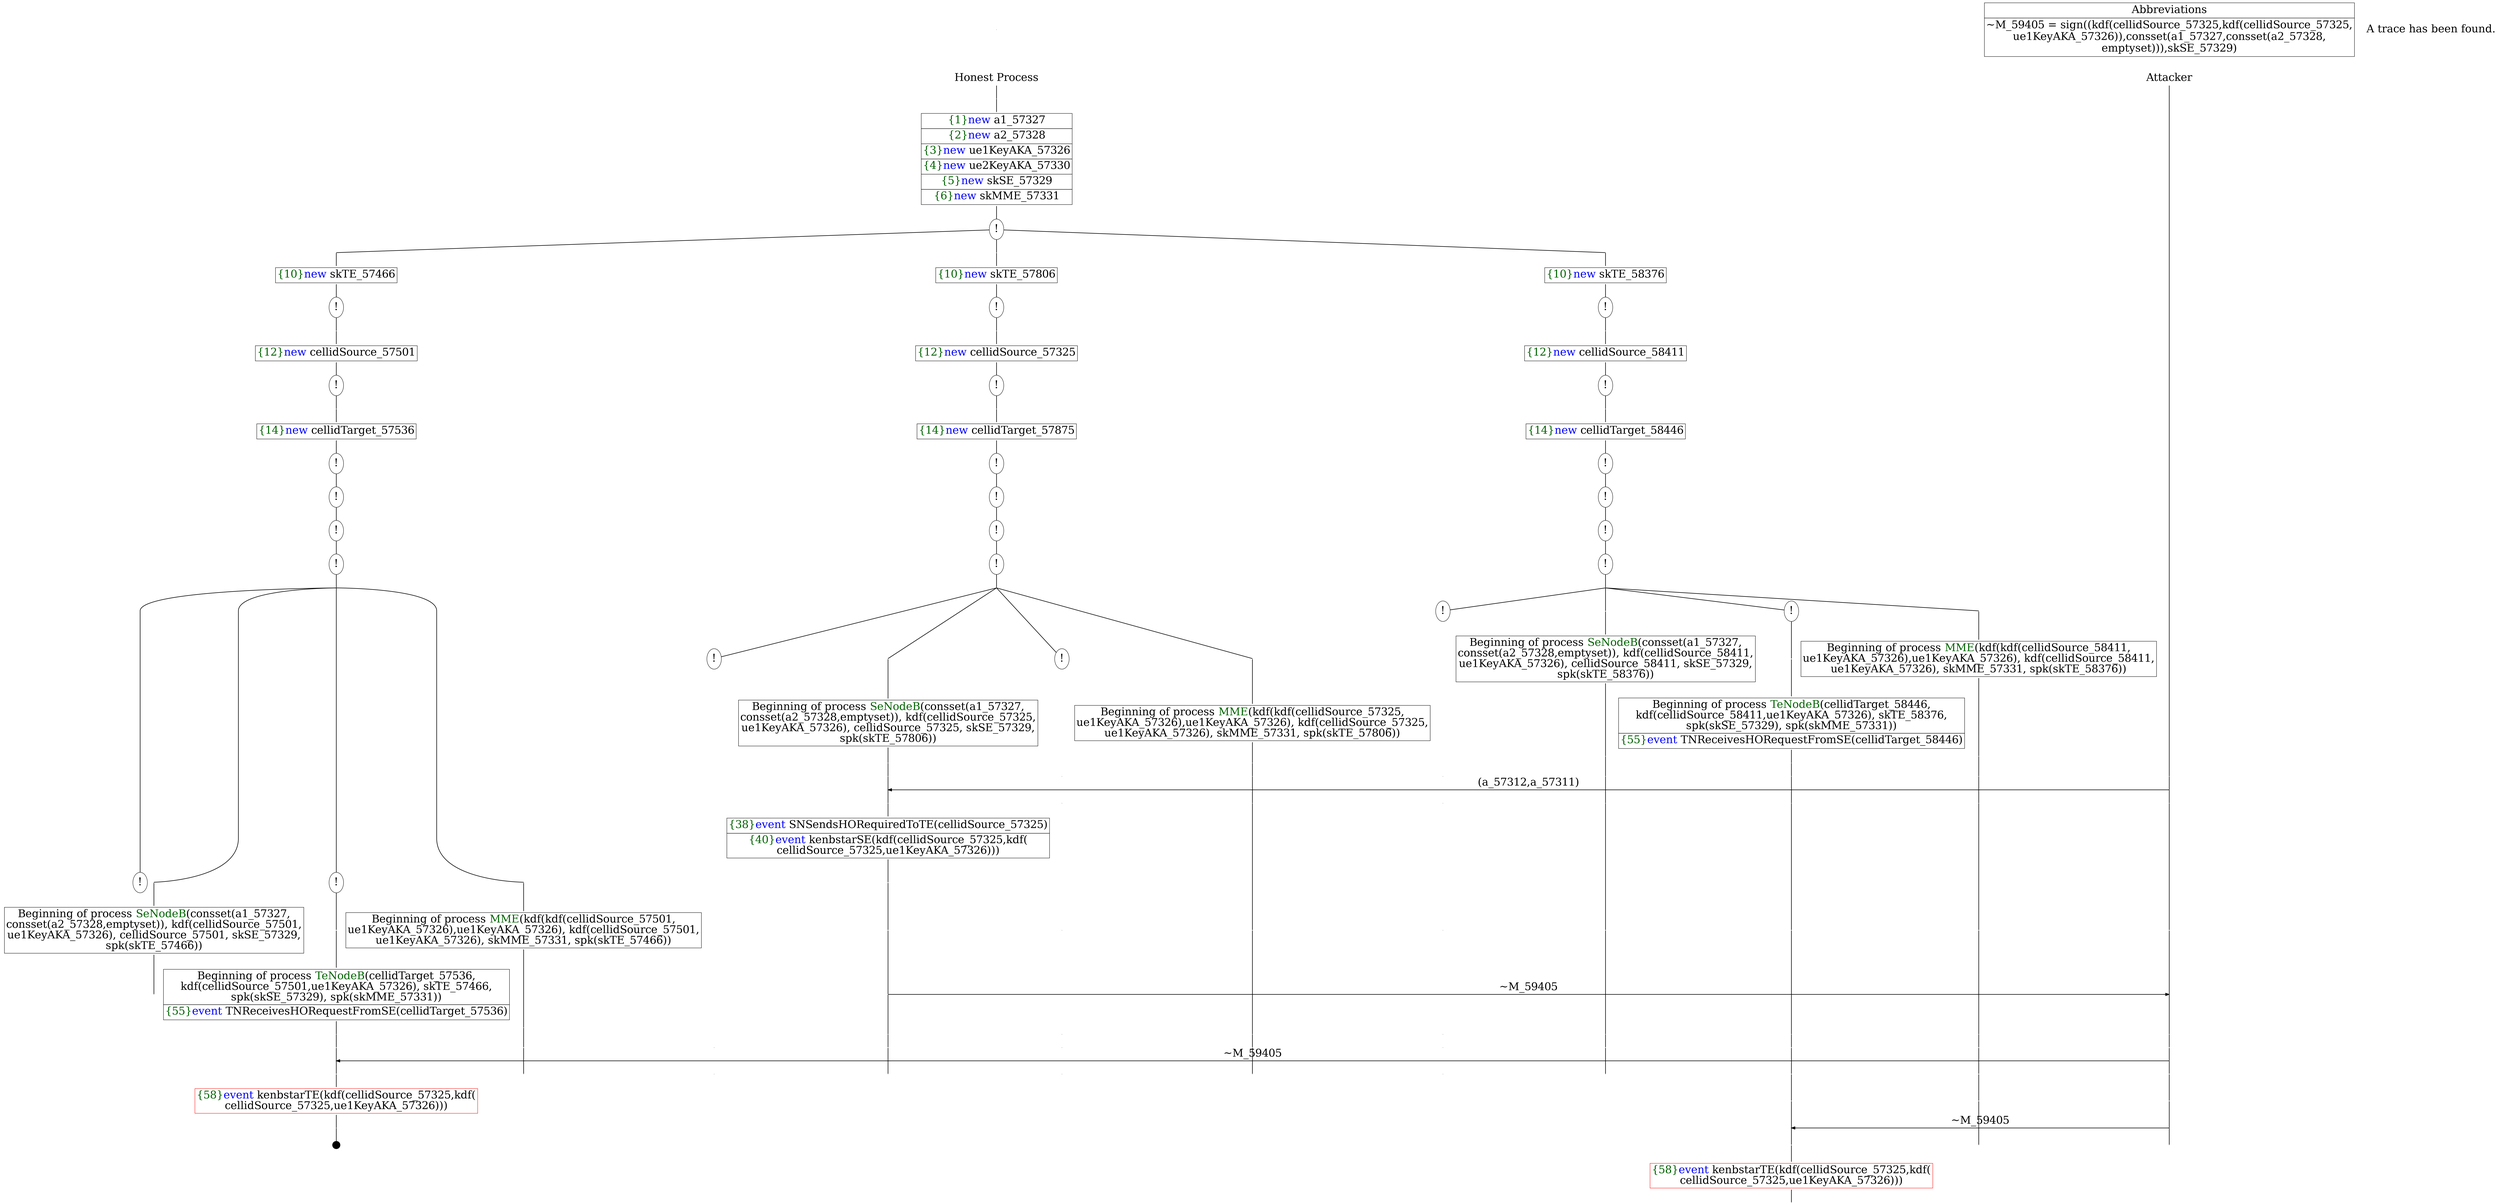 digraph {
graph [ordering = out]
edge [arrowhead = none, penwidth = 1.6, fontsize = 30]
node [shape = point, width = 0, height = 0, fontsize = 30]
Trace<br/>
[label = <A trace has been found.<br/>
>, shape = plaintext]
P0__0 [label = "Honest Process", shape = plaintext]
P__0 [label = "Attacker", shape = plaintext]
Trace -> P0__0 [label = "", style = invisible, weight = 100]{rank = same; P0__0 P__0}
P0__0 -> P0__1 [label = <>, weight = 100]
P0__1 -> P0__2 [label = <>, weight = 100]
P0__2 [shape = plaintext, label = <<TABLE BORDER="0" CELLBORDER="1" CELLSPACING="0" CELLPADDING="4"> <TR><TD><FONT COLOR="darkgreen">{1}</FONT><FONT COLOR="blue">new </FONT>a1_57327</TD></TR><TR><TD><FONT COLOR="darkgreen">{2}</FONT><FONT COLOR="blue">new </FONT>a2_57328</TD></TR><TR><TD><FONT COLOR="darkgreen">{3}</FONT><FONT COLOR="blue">new </FONT>ue1KeyAKA_57326</TD></TR><TR><TD><FONT COLOR="darkgreen">{4}</FONT><FONT COLOR="blue">new </FONT>ue2KeyAKA_57330</TD></TR><TR><TD><FONT COLOR="darkgreen">{5}</FONT><FONT COLOR="blue">new </FONT>skSE_57329</TD></TR><TR><TD><FONT COLOR="darkgreen">{6}</FONT><FONT COLOR="blue">new </FONT>skMME_57331</TD></TR></TABLE>>]
P0__2 -> P0__3 [label = <>, weight = 100]
P0__3 [label = "!", shape = ellipse]
{rank = same; P0_2__3 P0_1__3 P0_0__3}
P0_2__3 [label = "", fixedsize = false, width = 0, height = 0, shape = none]
P0__3 -> P0_2__3 [label = <>]
P0_1__3 [label = "", fixedsize = false, width = 0, height = 0, shape = none]
P0__3 -> P0_1__3 [label = <>]
P0_0__3 [label = "", fixedsize = false, width = 0, height = 0, shape = none]
P0__3 -> P0_0__3 [label = <>]
P0_0__3 -> P0_0__4 [label = <>, weight = 100]
P0_0__4 [shape = plaintext, label = <<TABLE BORDER="0" CELLBORDER="1" CELLSPACING="0" CELLPADDING="4"> <TR><TD><FONT COLOR="darkgreen">{10}</FONT><FONT COLOR="blue">new </FONT>skTE_58376</TD></TR></TABLE>>]
P0_0__4 -> P0_0__5 [label = <>, weight = 100]
P0_0__5 [label = "!", shape = ellipse]
P0_0_0__5 [label = "", fixedsize = false, width = 0, height = 0, shape = none]
P0_0__5 -> P0_0_0__5 [label = <>, weight = 100]
P0_0_0__5 -> P0_0_0__6 [label = <>, weight = 100]
P0_0_0__6 [shape = plaintext, label = <<TABLE BORDER="0" CELLBORDER="1" CELLSPACING="0" CELLPADDING="4"> <TR><TD><FONT COLOR="darkgreen">{12}</FONT><FONT COLOR="blue">new </FONT>cellidSource_58411</TD></TR></TABLE>>]
P0_0_0__6 -> P0_0_0__7 [label = <>, weight = 100]
P0_0_0__7 [label = "!", shape = ellipse]
P0_0_0_0__7 [label = "", fixedsize = false, width = 0, height = 0, shape = none]
P0_0_0__7 -> P0_0_0_0__7 [label = <>, weight = 100]
P0_0_0_0__7 -> P0_0_0_0__8 [label = <>, weight = 100]
P0_0_0_0__8 [shape = plaintext, label = <<TABLE BORDER="0" CELLBORDER="1" CELLSPACING="0" CELLPADDING="4"> <TR><TD><FONT COLOR="darkgreen">{14}</FONT><FONT COLOR="blue">new </FONT>cellidTarget_58446</TD></TR></TABLE>>]
P0_0_0_0__8 -> P0_0_0_0__9 [label = <>, weight = 100]
P0_0_0_0__9 [label = "!", shape = ellipse]
P0_0_0_0_0__9 [label = "", fixedsize = false, width = 0, height = 0, shape = none]
P0_0_0_0__9 -> P0_0_0_0_0__9 [label = <>, weight = 100]
P0_0_0_0_0__9 [label = "!", shape = ellipse]
P0_0_0_0_0_0__9 [label = "", fixedsize = false, width = 0, height = 0, shape = none]
P0_0_0_0_0__9 -> P0_0_0_0_0_0__9 [label = <>, weight = 100]
P0_0_0_0_0_0__9 [label = "!", shape = ellipse]
P0_0_0_0_0_0_0__9 [label = "", fixedsize = false, width = 0, height = 0, shape = none]
P0_0_0_0_0_0__9 -> P0_0_0_0_0_0_0__9 [label = <>, weight = 100]
P0_0_0_0_0_0_0__9 [label = "!", shape = ellipse]
P0_0_0_0_0_0_0_0__9 [label = "", fixedsize = false, width = 0, height = 0, shape = none]
P0_0_0_0_0_0_0__9 -> P0_0_0_0_0_0_0_0__9 [label = <>, weight = 100]
/*RPar */
P0_0_0_0_0_0_0_0__9 -> P0_0_0_0_0_0_0_0_3__9 [label = <>]
P0_0_0_0_0_0_0_0__9 -> P0_0_0_0_0_0_0_0_2__9 [label = <>]
P0_0_0_0_0_0_0_0__9 -> P0_0_0_0_0_0_0_0_1__9 [label = <>]
P0_0_0_0_0_0_0_0__9 -> P0_0_0_0_0_0_0_0_0__9 [label = <>]
P0_0_0_0_0_0_0_0__9 [label = "", fixedsize = false, width = 0, height = 0, shape = none]
{rank = same; P0_0_0_0_0_0_0_0_0__9 P0_0_0_0_0_0_0_0_1__9 P0_0_0_0_0_0_0_0_2__9 P0_0_0_0_0_0_0_0_3__9}
P0_0_0_0_0_0_0_0_0__9 -> P0_0_0_0_0_0_0_0_0__10 [label = <>, weight = 100]
P0_0_0_0_0_0_0_0_0__10 [shape = plaintext, label = <<TABLE BORDER="0" CELLBORDER="1" CELLSPACING="0" CELLPADDING="4"> <TR><TD>Beginning of process <FONT COLOR="darkgreen">MME</FONT>(kdf(kdf(cellidSource_58411,<br/>
ue1KeyAKA_57326),ue1KeyAKA_57326), kdf(cellidSource_58411,<br/>
ue1KeyAKA_57326), skMME_57331, spk(skTE_58376))<br/>
</TD></TR></TABLE>>]
P0_0_0_0_0_0_0_0_0__10 -> P0_0_0_0_0_0_0_0_0__11 [label = <>, weight = 100]
P0_0_0_0_0_0_0_0_1__9 [label = "!", shape = ellipse]
P0_0_0_0_0_0_0_0_1_0__9 [label = "", fixedsize = false, width = 0, height = 0, shape = none]
P0_0_0_0_0_0_0_0_1__9 -> P0_0_0_0_0_0_0_0_1_0__9 [label = <>, weight = 100]
P0_0_0_0_0_0_0_0_1_0__9 -> P0_0_0_0_0_0_0_0_1_0__10 [label = <>, weight = 100]
P0_0_0_0_0_0_0_0_1_0__10 [shape = plaintext, label = <<TABLE BORDER="0" CELLBORDER="1" CELLSPACING="0" CELLPADDING="4"> <TR><TD>Beginning of process <FONT COLOR="darkgreen">TeNodeB</FONT>(cellidTarget_58446,<br/>
kdf(cellidSource_58411,ue1KeyAKA_57326), skTE_58376,<br/>
spk(skSE_57329), spk(skMME_57331))</TD></TR><TR><TD><FONT COLOR="darkgreen">{55}</FONT><FONT COLOR="blue">event</FONT> TNReceivesHORequestFromSE(cellidTarget_58446)<br/>
</TD></TR></TABLE>>]
P0_0_0_0_0_0_0_0_1_0__10 -> P0_0_0_0_0_0_0_0_1_0__11 [label = <>, weight = 100]
P0_0_0_0_0_0_0_0_2__9 -> P0_0_0_0_0_0_0_0_2__10 [label = <>, weight = 100]
P0_0_0_0_0_0_0_0_2__10 [shape = plaintext, label = <<TABLE BORDER="0" CELLBORDER="1" CELLSPACING="0" CELLPADDING="4"> <TR><TD>Beginning of process <FONT COLOR="darkgreen">SeNodeB</FONT>(consset(a1_57327,<br/>
consset(a2_57328,emptyset)), kdf(cellidSource_58411,<br/>
ue1KeyAKA_57326), cellidSource_58411, skSE_57329,<br/>
spk(skTE_58376))</TD></TR></TABLE>>]
P0_0_0_0_0_0_0_0_2__10 -> P0_0_0_0_0_0_0_0_2__11 [label = <>, weight = 100]
P0_0_0_0_0_0_0_0_3__9 [label = "!", shape = ellipse]
P0_1__3 -> P0_1__4 [label = <>, weight = 100]
P0_1__4 [shape = plaintext, label = <<TABLE BORDER="0" CELLBORDER="1" CELLSPACING="0" CELLPADDING="4"> <TR><TD><FONT COLOR="darkgreen">{10}</FONT><FONT COLOR="blue">new </FONT>skTE_57806</TD></TR></TABLE>>]
P0_1__4 -> P0_1__5 [label = <>, weight = 100]
P0_1__5 [label = "!", shape = ellipse]
P0_1_0__5 [label = "", fixedsize = false, width = 0, height = 0, shape = none]
P0_1__5 -> P0_1_0__5 [label = <>, weight = 100]
P0_1_0__5 -> P0_1_0__6 [label = <>, weight = 100]
P0_1_0__6 [shape = plaintext, label = <<TABLE BORDER="0" CELLBORDER="1" CELLSPACING="0" CELLPADDING="4"> <TR><TD><FONT COLOR="darkgreen">{12}</FONT><FONT COLOR="blue">new </FONT>cellidSource_57325</TD></TR></TABLE>>]
P0_1_0__6 -> P0_1_0__7 [label = <>, weight = 100]
P0_1_0__7 [label = "!", shape = ellipse]
P0_1_0_0__7 [label = "", fixedsize = false, width = 0, height = 0, shape = none]
P0_1_0__7 -> P0_1_0_0__7 [label = <>, weight = 100]
P0_1_0_0__7 -> P0_1_0_0__8 [label = <>, weight = 100]
P0_1_0_0__8 [shape = plaintext, label = <<TABLE BORDER="0" CELLBORDER="1" CELLSPACING="0" CELLPADDING="4"> <TR><TD><FONT COLOR="darkgreen">{14}</FONT><FONT COLOR="blue">new </FONT>cellidTarget_57875</TD></TR></TABLE>>]
P0_1_0_0__8 -> P0_1_0_0__9 [label = <>, weight = 100]
P0_1_0_0__9 [label = "!", shape = ellipse]
P0_1_0_0_0__9 [label = "", fixedsize = false, width = 0, height = 0, shape = none]
P0_1_0_0__9 -> P0_1_0_0_0__9 [label = <>, weight = 100]
P0_1_0_0_0__9 [label = "!", shape = ellipse]
P0_1_0_0_0_0__9 [label = "", fixedsize = false, width = 0, height = 0, shape = none]
P0_1_0_0_0__9 -> P0_1_0_0_0_0__9 [label = <>, weight = 100]
P0_1_0_0_0_0__9 [label = "!", shape = ellipse]
P0_1_0_0_0_0_0__9 [label = "", fixedsize = false, width = 0, height = 0, shape = none]
P0_1_0_0_0_0__9 -> P0_1_0_0_0_0_0__9 [label = <>, weight = 100]
P0_1_0_0_0_0_0__9 [label = "!", shape = ellipse]
P0_1_0_0_0_0_0_0__9 [label = "", fixedsize = false, width = 0, height = 0, shape = none]
P0_1_0_0_0_0_0__9 -> P0_1_0_0_0_0_0_0__9 [label = <>, weight = 100]
/*RPar */
P0_1_0_0_0_0_0_0__9 -> P0_1_0_0_0_0_0_0_3__9 [label = <>]
P0_1_0_0_0_0_0_0__9 -> P0_1_0_0_0_0_0_0_2__9 [label = <>]
P0_1_0_0_0_0_0_0__9 -> P0_1_0_0_0_0_0_0_1__9 [label = <>]
P0_1_0_0_0_0_0_0__9 -> P0_1_0_0_0_0_0_0_0__9 [label = <>]
P0_1_0_0_0_0_0_0__9 [label = "", fixedsize = false, width = 0, height = 0, shape = none]
{rank = same; P0_1_0_0_0_0_0_0_0__9 P0_1_0_0_0_0_0_0_1__9 P0_1_0_0_0_0_0_0_2__9 P0_1_0_0_0_0_0_0_3__9}
P0_1_0_0_0_0_0_0_0__9 -> P0_1_0_0_0_0_0_0_0__10 [label = <>, weight = 100]
P0_1_0_0_0_0_0_0_0__10 [shape = plaintext, label = <<TABLE BORDER="0" CELLBORDER="1" CELLSPACING="0" CELLPADDING="4"> <TR><TD>Beginning of process <FONT COLOR="darkgreen">MME</FONT>(kdf(kdf(cellidSource_57325,<br/>
ue1KeyAKA_57326),ue1KeyAKA_57326), kdf(cellidSource_57325,<br/>
ue1KeyAKA_57326), skMME_57331, spk(skTE_57806))<br/>
</TD></TR></TABLE>>]
P0_1_0_0_0_0_0_0_0__10 -> P0_1_0_0_0_0_0_0_0__11 [label = <>, weight = 100]
P0_1_0_0_0_0_0_0_1__9 [label = "!", shape = ellipse]
P0_1_0_0_0_0_0_0_2__9 -> P0_1_0_0_0_0_0_0_2__10 [label = <>, weight = 100]
P0_1_0_0_0_0_0_0_2__10 [shape = plaintext, label = <<TABLE BORDER="0" CELLBORDER="1" CELLSPACING="0" CELLPADDING="4"> <TR><TD>Beginning of process <FONT COLOR="darkgreen">SeNodeB</FONT>(consset(a1_57327,<br/>
consset(a2_57328,emptyset)), kdf(cellidSource_57325,<br/>
ue1KeyAKA_57326), cellidSource_57325, skSE_57329,<br/>
spk(skTE_57806))</TD></TR></TABLE>>]
P0_1_0_0_0_0_0_0_2__10 -> P0_1_0_0_0_0_0_0_2__11 [label = <>, weight = 100]
P0_1_0_0_0_0_0_0_3__9 [label = "!", shape = ellipse]
P0_2__3 -> P0_2__4 [label = <>, weight = 100]
P0_2__4 [shape = plaintext, label = <<TABLE BORDER="0" CELLBORDER="1" CELLSPACING="0" CELLPADDING="4"> <TR><TD><FONT COLOR="darkgreen">{10}</FONT><FONT COLOR="blue">new </FONT>skTE_57466</TD></TR></TABLE>>]
P0_2__4 -> P0_2__5 [label = <>, weight = 100]
P0_2__5 [label = "!", shape = ellipse]
P0_2_0__5 [label = "", fixedsize = false, width = 0, height = 0, shape = none]
P0_2__5 -> P0_2_0__5 [label = <>, weight = 100]
P0_2_0__5 -> P0_2_0__6 [label = <>, weight = 100]
P0_2_0__6 [shape = plaintext, label = <<TABLE BORDER="0" CELLBORDER="1" CELLSPACING="0" CELLPADDING="4"> <TR><TD><FONT COLOR="darkgreen">{12}</FONT><FONT COLOR="blue">new </FONT>cellidSource_57501</TD></TR></TABLE>>]
P0_2_0__6 -> P0_2_0__7 [label = <>, weight = 100]
P0_2_0__7 [label = "!", shape = ellipse]
P0_2_0_0__7 [label = "", fixedsize = false, width = 0, height = 0, shape = none]
P0_2_0__7 -> P0_2_0_0__7 [label = <>, weight = 100]
P0_2_0_0__7 -> P0_2_0_0__8 [label = <>, weight = 100]
P0_2_0_0__8 [shape = plaintext, label = <<TABLE BORDER="0" CELLBORDER="1" CELLSPACING="0" CELLPADDING="4"> <TR><TD><FONT COLOR="darkgreen">{14}</FONT><FONT COLOR="blue">new </FONT>cellidTarget_57536</TD></TR></TABLE>>]
P0_2_0_0__8 -> P0_2_0_0__9 [label = <>, weight = 100]
P0_2_0_0__9 [label = "!", shape = ellipse]
P0_2_0_0_0__9 [label = "", fixedsize = false, width = 0, height = 0, shape = none]
P0_2_0_0__9 -> P0_2_0_0_0__9 [label = <>, weight = 100]
P0_2_0_0_0__9 [label = "!", shape = ellipse]
P0_2_0_0_0_0__9 [label = "", fixedsize = false, width = 0, height = 0, shape = none]
P0_2_0_0_0__9 -> P0_2_0_0_0_0__9 [label = <>, weight = 100]
P0_2_0_0_0_0__9 [label = "!", shape = ellipse]
P0_2_0_0_0_0_0__9 [label = "", fixedsize = false, width = 0, height = 0, shape = none]
P0_2_0_0_0_0__9 -> P0_2_0_0_0_0_0__9 [label = <>, weight = 100]
P0_2_0_0_0_0_0__9 [label = "!", shape = ellipse]
P0_2_0_0_0_0_0_0__9 [label = "", fixedsize = false, width = 0, height = 0, shape = none]
P0_2_0_0_0_0_0__9 -> P0_2_0_0_0_0_0_0__9 [label = <>, weight = 100]
/*RPar */
P0_2_0_0_0_0_0_0__9 -> P0_2_0_0_0_0_0_0_3__9 [label = <>]
P0_2_0_0_0_0_0_0__9 -> P0_2_0_0_0_0_0_0_2__9 [label = <>]
P0_2_0_0_0_0_0_0__9 -> P0_2_0_0_0_0_0_0_1__9 [label = <>]
P0_2_0_0_0_0_0_0__9 -> P0_2_0_0_0_0_0_0_0__9 [label = <>]
P0_2_0_0_0_0_0_0__9 [label = "", fixedsize = false, width = 0, height = 0, shape = none]
{rank = same; P0_2_0_0_0_0_0_0_0__9 P0_2_0_0_0_0_0_0_1__9 P0_2_0_0_0_0_0_0_2__9 P0_2_0_0_0_0_0_0_3__9}
P0_2_0_0_0_0_0_0_0__9 -> P0_2_0_0_0_0_0_0_0__10 [label = <>, weight = 100]
P0_2_0_0_0_0_0_0_0__10 [shape = plaintext, label = <<TABLE BORDER="0" CELLBORDER="1" CELLSPACING="0" CELLPADDING="4"> <TR><TD>Beginning of process <FONT COLOR="darkgreen">MME</FONT>(kdf(kdf(cellidSource_57501,<br/>
ue1KeyAKA_57326),ue1KeyAKA_57326), kdf(cellidSource_57501,<br/>
ue1KeyAKA_57326), skMME_57331, spk(skTE_57466))<br/>
</TD></TR></TABLE>>]
P0_2_0_0_0_0_0_0_0__10 -> P0_2_0_0_0_0_0_0_0__11 [label = <>, weight = 100]
P0_2_0_0_0_0_0_0_1__9 [label = "!", shape = ellipse]
P0_2_0_0_0_0_0_0_1_0__9 [label = "", fixedsize = false, width = 0, height = 0, shape = none]
P0_2_0_0_0_0_0_0_1__9 -> P0_2_0_0_0_0_0_0_1_0__9 [label = <>, weight = 100]
P0_2_0_0_0_0_0_0_1_0__9 -> P0_2_0_0_0_0_0_0_1_0__10 [label = <>, weight = 100]
P0_2_0_0_0_0_0_0_1_0__10 [shape = plaintext, label = <<TABLE BORDER="0" CELLBORDER="1" CELLSPACING="0" CELLPADDING="4"> <TR><TD>Beginning of process <FONT COLOR="darkgreen">TeNodeB</FONT>(cellidTarget_57536,<br/>
kdf(cellidSource_57501,ue1KeyAKA_57326), skTE_57466,<br/>
spk(skSE_57329), spk(skMME_57331))</TD></TR><TR><TD><FONT COLOR="darkgreen">{55}</FONT><FONT COLOR="blue">event</FONT> TNReceivesHORequestFromSE(cellidTarget_57536)<br/>
</TD></TR></TABLE>>]
P0_2_0_0_0_0_0_0_1_0__10 -> P0_2_0_0_0_0_0_0_1_0__11 [label = <>, weight = 100]
P0_2_0_0_0_0_0_0_2__9 -> P0_2_0_0_0_0_0_0_2__10 [label = <>, weight = 100]
P0_2_0_0_0_0_0_0_2__10 [shape = plaintext, label = <<TABLE BORDER="0" CELLBORDER="1" CELLSPACING="0" CELLPADDING="4"> <TR><TD>Beginning of process <FONT COLOR="darkgreen">SeNodeB</FONT>(consset(a1_57327,<br/>
consset(a2_57328,emptyset)), kdf(cellidSource_57501,<br/>
ue1KeyAKA_57326), cellidSource_57501, skSE_57329,<br/>
spk(skTE_57466))</TD></TR></TABLE>>]
P0_2_0_0_0_0_0_0_2__10 -> P0_2_0_0_0_0_0_0_2__11 [label = <>, weight = 100]
P0_2_0_0_0_0_0_0_3__9 [label = "!", shape = ellipse]
P0_1_0_0_0_0_0_0_2__11 -> P0_1_0_0_0_0_0_0_2__12 [label = <>, weight = 100]
P0_1_0_0_0_0_0_0_1__10 [label = "", style = invisible]
P0_1_0_0_0_0_0_0_1__9 -> P0_1_0_0_0_0_0_0_1__10 [label = <>, weight = 100, style = invisible]
P0_1_0_0_0_0_0_0_0__11 -> P0_1_0_0_0_0_0_0_0__12 [label = <>, weight = 100]
P0_0_0_0_0_0_0_0_3__10 [label = "", style = invisible]
P0_0_0_0_0_0_0_0_3__9 -> P0_0_0_0_0_0_0_0_3__10 [label = <>, weight = 100, style = invisible]
P0_0_0_0_0_0_0_0_2__11 -> P0_0_0_0_0_0_0_0_2__12 [label = <>, weight = 100]
P0_0_0_0_0_0_0_0_1_0__11 -> P0_0_0_0_0_0_0_0_1_0__12 [label = <>, weight = 100]
P0_0_0_0_0_0_0_0_0__11 -> P0_0_0_0_0_0_0_0_0__12 [label = <>, weight = 100]
P__0 -> P__1 [label = <>, weight = 100]
{rank = same; P__1 P0_0_0_0_0_0_0_0_0__12 P0_0_0_0_0_0_0_0_1_0__12 P0_0_0_0_0_0_0_0_2__12 P0_0_0_0_0_0_0_0_3__10 P0_1_0_0_0_0_0_0_0__12 P0_1_0_0_0_0_0_0_1__10 P0_1_0_0_0_0_0_0_2__12}
P0_1_0_0_0_0_0_0_2__12 -> P0_1_0_0_0_0_0_0_2__13 [label = <>, weight = 100]
P__1 -> P__2 [label = <>, weight = 100]
{rank = same; P__2 P0_1_0_0_0_0_0_0_2__13}
P0_1_0_0_0_0_0_0_2__13 -> P__2 [label = <(a_57312,a_57311)>, dir = back, arrowhead = normal]
P0_1_0_0_0_0_0_0_2__13 -> P0_1_0_0_0_0_0_0_2__14 [label = <>, weight = 100]
P0_1_0_0_0_0_0_0_1__11 [label = "", style = invisible]
P0_1_0_0_0_0_0_0_1__10 -> P0_1_0_0_0_0_0_0_1__11 [label = <>, weight = 100, style = invisible]
P0_1_0_0_0_0_0_0_0__12 -> P0_1_0_0_0_0_0_0_0__13 [label = <>, weight = 100]
P0_0_0_0_0_0_0_0_3__11 [label = "", style = invisible]
P0_0_0_0_0_0_0_0_3__10 -> P0_0_0_0_0_0_0_0_3__11 [label = <>, weight = 100, style = invisible]
P0_0_0_0_0_0_0_0_2__12 -> P0_0_0_0_0_0_0_0_2__13 [label = <>, weight = 100]
P0_0_0_0_0_0_0_0_1_0__12 -> P0_0_0_0_0_0_0_0_1_0__13 [label = <>, weight = 100]
P0_0_0_0_0_0_0_0_0__12 -> P0_0_0_0_0_0_0_0_0__13 [label = <>, weight = 100]
P__2 -> P__3 [label = <>, weight = 100]
{rank = same; P__3 P0_0_0_0_0_0_0_0_0__13 P0_0_0_0_0_0_0_0_1_0__13 P0_0_0_0_0_0_0_0_2__13 P0_0_0_0_0_0_0_0_3__11 P0_1_0_0_0_0_0_0_0__13 P0_1_0_0_0_0_0_0_1__11 P0_1_0_0_0_0_0_0_2__14}
P0_1_0_0_0_0_0_0_2__14 -> P0_1_0_0_0_0_0_0_2__15 [label = <>, weight = 100]
P0_1_0_0_0_0_0_0_2__15 [shape = plaintext, label = <<TABLE BORDER="0" CELLBORDER="1" CELLSPACING="0" CELLPADDING="4"> <TR><TD><FONT COLOR="darkgreen">{38}</FONT><FONT COLOR="blue">event</FONT> SNSendsHORequiredToTE(cellidSource_57325)<br/>
</TD></TR><TR><TD><FONT COLOR="darkgreen">{40}</FONT><FONT COLOR="blue">event</FONT> kenbstarSE(kdf(cellidSource_57325,kdf(<br/>
cellidSource_57325,ue1KeyAKA_57326)))</TD></TR></TABLE>>]
P0_1_0_0_0_0_0_0_2__15 -> P0_1_0_0_0_0_0_0_2__16 [label = <>, weight = 100]
P0_1_0_0_0_0_0_0_2__16 -> P0_1_0_0_0_0_0_0_2__17 [label = <>, weight = 100]
P0_1_0_0_0_0_0_0_1__12 [label = "", style = invisible]
P0_1_0_0_0_0_0_0_1__11 -> P0_1_0_0_0_0_0_0_1__12 [label = <>, weight = 100, style = invisible]
P0_1_0_0_0_0_0_0_0__13 -> P0_1_0_0_0_0_0_0_0__14 [label = <>, weight = 100]
P0_0_0_0_0_0_0_0_3__12 [label = "", style = invisible]
P0_0_0_0_0_0_0_0_3__11 -> P0_0_0_0_0_0_0_0_3__12 [label = <>, weight = 100, style = invisible]
P0_0_0_0_0_0_0_0_2__13 -> P0_0_0_0_0_0_0_0_2__14 [label = <>, weight = 100]
P0_0_0_0_0_0_0_0_1_0__13 -> P0_0_0_0_0_0_0_0_1_0__14 [label = <>, weight = 100]
P0_0_0_0_0_0_0_0_0__13 -> P0_0_0_0_0_0_0_0_0__14 [label = <>, weight = 100]
P__3 -> P__4 [label = <>, weight = 100]
{rank = same; P__4 P0_0_0_0_0_0_0_0_0__14 P0_0_0_0_0_0_0_0_1_0__14 P0_0_0_0_0_0_0_0_2__14 P0_0_0_0_0_0_0_0_3__12 P0_1_0_0_0_0_0_0_0__14 P0_1_0_0_0_0_0_0_1__12 P0_1_0_0_0_0_0_0_2__17}
P0_1_0_0_0_0_0_0_2__17 -> P0_1_0_0_0_0_0_0_2__18 [label = <>, weight = 100]
P__4 -> P__5 [label = <>, weight = 100]
{rank = same; P__5 P0_1_0_0_0_0_0_0_2__18}
P0_1_0_0_0_0_0_0_2__18 -> P__5 [label = <~M_59405>, arrowhead = normal]
P0_1_0_0_0_0_0_0_2__18 -> P0_1_0_0_0_0_0_0_2__19 [label = <>, weight = 100]
P0_1_0_0_0_0_0_0_1__13 [label = "", style = invisible]
P0_1_0_0_0_0_0_0_1__12 -> P0_1_0_0_0_0_0_0_1__13 [label = <>, weight = 100, style = invisible]
P0_1_0_0_0_0_0_0_0__14 -> P0_1_0_0_0_0_0_0_0__15 [label = <>, weight = 100]
P0_0_0_0_0_0_0_0_3__13 [label = "", style = invisible]
P0_0_0_0_0_0_0_0_3__12 -> P0_0_0_0_0_0_0_0_3__13 [label = <>, weight = 100, style = invisible]
P0_0_0_0_0_0_0_0_2__14 -> P0_0_0_0_0_0_0_0_2__15 [label = <>, weight = 100]
P0_0_0_0_0_0_0_0_1_0__14 -> P0_0_0_0_0_0_0_0_1_0__15 [label = <>, weight = 100]
P0_0_0_0_0_0_0_0_0__14 -> P0_0_0_0_0_0_0_0_0__15 [label = <>, weight = 100]
P__5 -> P__6 [label = <>, weight = 100]
{rank = same; P__6 P0_0_0_0_0_0_0_0_0__15 P0_0_0_0_0_0_0_0_1_0__15 P0_0_0_0_0_0_0_0_2__15 P0_0_0_0_0_0_0_0_3__13 P0_1_0_0_0_0_0_0_0__15 P0_1_0_0_0_0_0_0_1__13 P0_1_0_0_0_0_0_0_2__19}
P0_2_0_0_0_0_0_0_1_0__11 -> P0_2_0_0_0_0_0_0_1_0__12 [label = <>, weight = 100]
P0_2_0_0_0_0_0_0_0__11 -> P0_2_0_0_0_0_0_0_0__12 [label = <>, weight = 100]
P0_1_0_0_0_0_0_0_3__10 [label = "", style = invisible]
P0_1_0_0_0_0_0_0_3__9 -> P0_1_0_0_0_0_0_0_3__10 [label = <>, weight = 100, style = invisible]
P0_1_0_0_0_0_0_0_2__19 -> P0_1_0_0_0_0_0_0_2__20 [label = <>, weight = 100]
P0_1_0_0_0_0_0_0_1__14 [label = "", style = invisible]
P0_1_0_0_0_0_0_0_1__13 -> P0_1_0_0_0_0_0_0_1__14 [label = <>, weight = 100, style = invisible]
P0_1_0_0_0_0_0_0_0__15 -> P0_1_0_0_0_0_0_0_0__16 [label = <>, weight = 100]
P0_0_0_0_0_0_0_0_3__14 [label = "", style = invisible]
P0_0_0_0_0_0_0_0_3__13 -> P0_0_0_0_0_0_0_0_3__14 [label = <>, weight = 100, style = invisible]
P0_0_0_0_0_0_0_0_2__15 -> P0_0_0_0_0_0_0_0_2__16 [label = <>, weight = 100]
P0_0_0_0_0_0_0_0_1_0__15 -> P0_0_0_0_0_0_0_0_1_0__16 [label = <>, weight = 100]
P0_0_0_0_0_0_0_0_0__15 -> P0_0_0_0_0_0_0_0_0__16 [label = <>, weight = 100]
P__6 -> P__7 [label = <>, weight = 100]
{rank = same; P__7 P0_0_0_0_0_0_0_0_0__16 P0_0_0_0_0_0_0_0_1_0__16 P0_0_0_0_0_0_0_0_2__16 P0_0_0_0_0_0_0_0_3__14 P0_1_0_0_0_0_0_0_0__16 P0_1_0_0_0_0_0_0_1__14 P0_1_0_0_0_0_0_0_2__20 P0_1_0_0_0_0_0_0_3__10 P0_2_0_0_0_0_0_0_0__12 P0_2_0_0_0_0_0_0_1_0__12}
P0_2_0_0_0_0_0_0_1_0__12 -> P0_2_0_0_0_0_0_0_1_0__13 [label = <>, weight = 100]
P__7 -> P__8 [label = <>, weight = 100]
{rank = same; P__8 P0_2_0_0_0_0_0_0_1_0__13}
P0_2_0_0_0_0_0_0_1_0__13 -> P__8 [label = <~M_59405>, dir = back, arrowhead = normal]
P0_2_0_0_0_0_0_0_1_0__13 -> P0_2_0_0_0_0_0_0_1_0__14 [label = <>, weight = 100]
P0_2_0_0_0_0_0_0_0__12 -> P0_2_0_0_0_0_0_0_0__13 [label = <>, weight = 100]
P0_1_0_0_0_0_0_0_3__11 [label = "", style = invisible]
P0_1_0_0_0_0_0_0_3__10 -> P0_1_0_0_0_0_0_0_3__11 [label = <>, weight = 100, style = invisible]
P0_1_0_0_0_0_0_0_2__20 -> P0_1_0_0_0_0_0_0_2__21 [label = <>, weight = 100]
P0_1_0_0_0_0_0_0_1__15 [label = "", style = invisible]
P0_1_0_0_0_0_0_0_1__14 -> P0_1_0_0_0_0_0_0_1__15 [label = <>, weight = 100, style = invisible]
P0_1_0_0_0_0_0_0_0__16 -> P0_1_0_0_0_0_0_0_0__17 [label = <>, weight = 100]
P0_0_0_0_0_0_0_0_3__15 [label = "", style = invisible]
P0_0_0_0_0_0_0_0_3__14 -> P0_0_0_0_0_0_0_0_3__15 [label = <>, weight = 100, style = invisible]
P0_0_0_0_0_0_0_0_2__16 -> P0_0_0_0_0_0_0_0_2__17 [label = <>, weight = 100]
P0_0_0_0_0_0_0_0_1_0__16 -> P0_0_0_0_0_0_0_0_1_0__17 [label = <>, weight = 100]
P0_0_0_0_0_0_0_0_0__16 -> P0_0_0_0_0_0_0_0_0__17 [label = <>, weight = 100]
P__8 -> P__9 [label = <>, weight = 100]
{rank = same; P__9 P0_0_0_0_0_0_0_0_0__17 P0_0_0_0_0_0_0_0_1_0__17 P0_0_0_0_0_0_0_0_2__17 P0_0_0_0_0_0_0_0_3__15 P0_1_0_0_0_0_0_0_0__17 P0_1_0_0_0_0_0_0_1__15 P0_1_0_0_0_0_0_0_2__21 P0_1_0_0_0_0_0_0_3__11 P0_2_0_0_0_0_0_0_0__13 P0_2_0_0_0_0_0_0_1_0__14}
P0_2_0_0_0_0_0_0_1_0__14 -> P0_2_0_0_0_0_0_0_1_0__15 [label = <>, weight = 100]
P0_2_0_0_0_0_0_0_1_0__15 [color = red, shape = plaintext, label = <<TABLE BORDER="0" CELLBORDER="1" CELLSPACING="0" CELLPADDING="4"> <TR><TD><FONT COLOR="darkgreen">{58}</FONT><FONT COLOR="blue">event</FONT> kenbstarTE(kdf(cellidSource_57325,kdf(<br/>
cellidSource_57325,ue1KeyAKA_57326)))</TD></TR></TABLE>>]
P0_2_0_0_0_0_0_0_1_0__15 -> P0_2_0_0_0_0_0_0_1_0__16 [label = <>, weight = 100]
P0_2_0_0_0_0_0_0_1_0__17 [label = "", width = 0.3, height = 0.3]
P0_2_0_0_0_0_0_0_1_0__16 -> P0_2_0_0_0_0_0_0_1_0__17 [label = <>, weight = 100]
P0_0_0_0_0_0_0_0_1_0__17 -> P0_0_0_0_0_0_0_0_1_0__18 [label = <>, weight = 100]
P0_0_0_0_0_0_0_0_0__17 -> P0_0_0_0_0_0_0_0_0__18 [label = <>, weight = 100]
P__9 -> P__10 [label = <>, weight = 100]
{rank = same; P__10 P0_0_0_0_0_0_0_0_0__18 P0_0_0_0_0_0_0_0_1_0__18}
P0_0_0_0_0_0_0_0_1_0__18 -> P0_0_0_0_0_0_0_0_1_0__19 [label = <>, weight = 100]
P__10 -> P__11 [label = <>, weight = 100]
{rank = same; P__11 P0_0_0_0_0_0_0_0_1_0__19}
P0_0_0_0_0_0_0_0_1_0__19 -> P__11 [label = <~M_59405>, dir = back, arrowhead = normal]
P0_0_0_0_0_0_0_0_1_0__19 -> P0_0_0_0_0_0_0_0_1_0__20 [label = <>, weight = 100]
P0_0_0_0_0_0_0_0_0__18 -> P0_0_0_0_0_0_0_0_0__19 [label = <>, weight = 100]
P__11 -> P__12 [label = <>, weight = 100]
{rank = same; P__12 P0_0_0_0_0_0_0_0_0__19 P0_0_0_0_0_0_0_0_1_0__20}
P0_0_0_0_0_0_0_0_1_0__20 -> P0_0_0_0_0_0_0_0_1_0__21 [label = <>, weight = 100]
P0_0_0_0_0_0_0_0_1_0__21 [color = red, shape = plaintext, label = <<TABLE BORDER="0" CELLBORDER="1" CELLSPACING="0" CELLPADDING="4"> <TR><TD><FONT COLOR="darkgreen">{58}</FONT><FONT COLOR="blue">event</FONT> kenbstarTE(kdf(cellidSource_57325,kdf(<br/>
cellidSource_57325,ue1KeyAKA_57326)))</TD></TR></TABLE>>]
P0_0_0_0_0_0_0_0_1_0__21 -> P0_0_0_0_0_0_0_0_1_0__22 [label = <>, weight = 100]
Abbrev [shape = plaintext, label = <<TABLE BORDER="0" CELLBORDER="1" CELLSPACING="0" CELLPADDING="4"><TR> <TD> Abbreviations </TD></TR><TR><TD>~M_59405 = sign((kdf(cellidSource_57325,kdf(cellidSource_57325,<br/>
ue1KeyAKA_57326)),consset(a1_57327,consset(a2_57328,<br/>
emptyset))),skSE_57329)</TD></TR></TABLE>>]Abbrev -> P__0 [style = invisible, weight =100]}